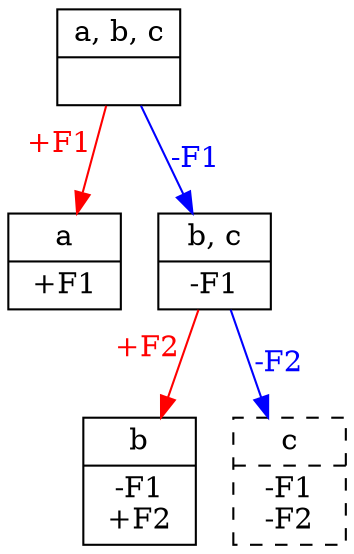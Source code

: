 // None
digraph {
	graph [ dpi = 300 ];
	0 [label="{<segs> a, b, c |<feats>  }",shape=record]
	1 [label="{<segs> a |<feats> +F1 }",shape=record]
	2 [label="{<segs> b, c |<feats> -F1 }",shape=record]
	3 [label="{<segs> b |<feats> -F1\n+F2 }",shape=record]
	4 [label="{<segs> c |<feats> -F1\n-F2 }",shape=record,style=dashed]
	0 -> 1	[xlabel="+F1",fontcolor=red,color=red]
	0 -> 2	[label="-F1",fontcolor=blue,color=blue]
	2 -> 3	[xlabel="+F2",fontcolor=red,color=red]
	2 -> 4  [label="-F2",fontcolor=blue,color=blue]
{rank=same; 3 4}
}